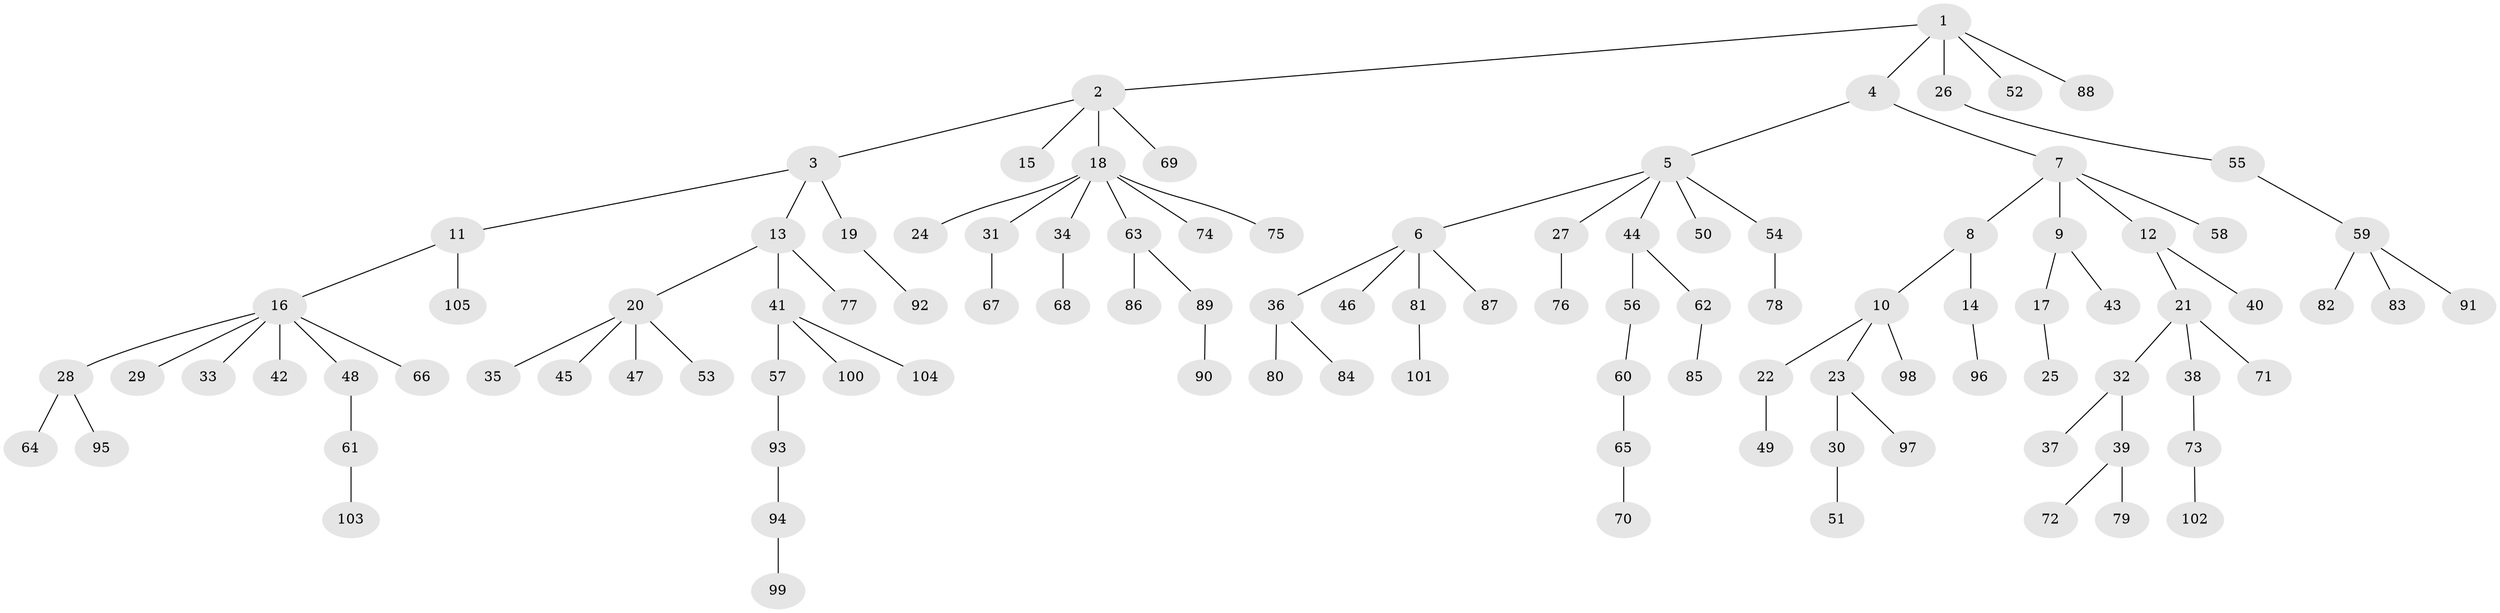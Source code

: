 // coarse degree distribution, {2: 0.30952380952380953, 3: 0.14285714285714285, 4: 0.11904761904761904, 1: 0.42857142857142855}
// Generated by graph-tools (version 1.1) at 2025/51/03/04/25 22:51:30]
// undirected, 105 vertices, 104 edges
graph export_dot {
  node [color=gray90,style=filled];
  1;
  2;
  3;
  4;
  5;
  6;
  7;
  8;
  9;
  10;
  11;
  12;
  13;
  14;
  15;
  16;
  17;
  18;
  19;
  20;
  21;
  22;
  23;
  24;
  25;
  26;
  27;
  28;
  29;
  30;
  31;
  32;
  33;
  34;
  35;
  36;
  37;
  38;
  39;
  40;
  41;
  42;
  43;
  44;
  45;
  46;
  47;
  48;
  49;
  50;
  51;
  52;
  53;
  54;
  55;
  56;
  57;
  58;
  59;
  60;
  61;
  62;
  63;
  64;
  65;
  66;
  67;
  68;
  69;
  70;
  71;
  72;
  73;
  74;
  75;
  76;
  77;
  78;
  79;
  80;
  81;
  82;
  83;
  84;
  85;
  86;
  87;
  88;
  89;
  90;
  91;
  92;
  93;
  94;
  95;
  96;
  97;
  98;
  99;
  100;
  101;
  102;
  103;
  104;
  105;
  1 -- 2;
  1 -- 4;
  1 -- 26;
  1 -- 52;
  1 -- 88;
  2 -- 3;
  2 -- 15;
  2 -- 18;
  2 -- 69;
  3 -- 11;
  3 -- 13;
  3 -- 19;
  4 -- 5;
  4 -- 7;
  5 -- 6;
  5 -- 27;
  5 -- 44;
  5 -- 50;
  5 -- 54;
  6 -- 36;
  6 -- 46;
  6 -- 81;
  6 -- 87;
  7 -- 8;
  7 -- 9;
  7 -- 12;
  7 -- 58;
  8 -- 10;
  8 -- 14;
  9 -- 17;
  9 -- 43;
  10 -- 22;
  10 -- 23;
  10 -- 98;
  11 -- 16;
  11 -- 105;
  12 -- 21;
  12 -- 40;
  13 -- 20;
  13 -- 41;
  13 -- 77;
  14 -- 96;
  16 -- 28;
  16 -- 29;
  16 -- 33;
  16 -- 42;
  16 -- 48;
  16 -- 66;
  17 -- 25;
  18 -- 24;
  18 -- 31;
  18 -- 34;
  18 -- 63;
  18 -- 74;
  18 -- 75;
  19 -- 92;
  20 -- 35;
  20 -- 45;
  20 -- 47;
  20 -- 53;
  21 -- 32;
  21 -- 38;
  21 -- 71;
  22 -- 49;
  23 -- 30;
  23 -- 97;
  26 -- 55;
  27 -- 76;
  28 -- 64;
  28 -- 95;
  30 -- 51;
  31 -- 67;
  32 -- 37;
  32 -- 39;
  34 -- 68;
  36 -- 80;
  36 -- 84;
  38 -- 73;
  39 -- 72;
  39 -- 79;
  41 -- 57;
  41 -- 100;
  41 -- 104;
  44 -- 56;
  44 -- 62;
  48 -- 61;
  54 -- 78;
  55 -- 59;
  56 -- 60;
  57 -- 93;
  59 -- 82;
  59 -- 83;
  59 -- 91;
  60 -- 65;
  61 -- 103;
  62 -- 85;
  63 -- 86;
  63 -- 89;
  65 -- 70;
  73 -- 102;
  81 -- 101;
  89 -- 90;
  93 -- 94;
  94 -- 99;
}
